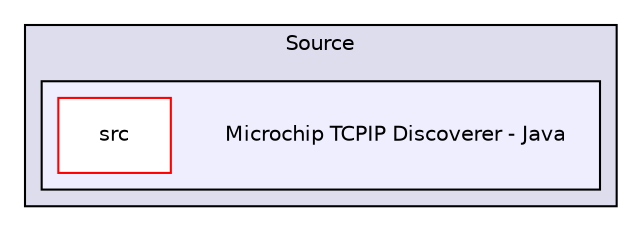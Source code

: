 digraph "C:/Users/mainuser/Desktop/School/SeniorProject/EthKitTCP/Microchip/TCPIP Stack/Utilities/Source/Microchip TCPIP Discoverer - Java" {
  compound=true
  node [ fontsize="10", fontname="Helvetica"];
  edge [ labelfontsize="10", labelfontname="Helvetica"];
  subgraph clusterdir_177330ddfdbe339a265ebf15f7107908 {
    graph [ bgcolor="#ddddee", pencolor="black", label="Source" fontname="Helvetica", fontsize="10", URL="dir_177330ddfdbe339a265ebf15f7107908.html"]
  subgraph clusterdir_a511daf65e0347fd0298365c308c6c89 {
    graph [ bgcolor="#eeeeff", pencolor="black", label="" URL="dir_a511daf65e0347fd0298365c308c6c89.html"];
    dir_a511daf65e0347fd0298365c308c6c89 [shape=plaintext label="Microchip TCPIP Discoverer - Java"];
    dir_17a5f652de3426002e7541bfb9c60221 [shape=box label="src" color="red" fillcolor="white" style="filled" URL="dir_17a5f652de3426002e7541bfb9c60221.html"];
  }
  }
}
